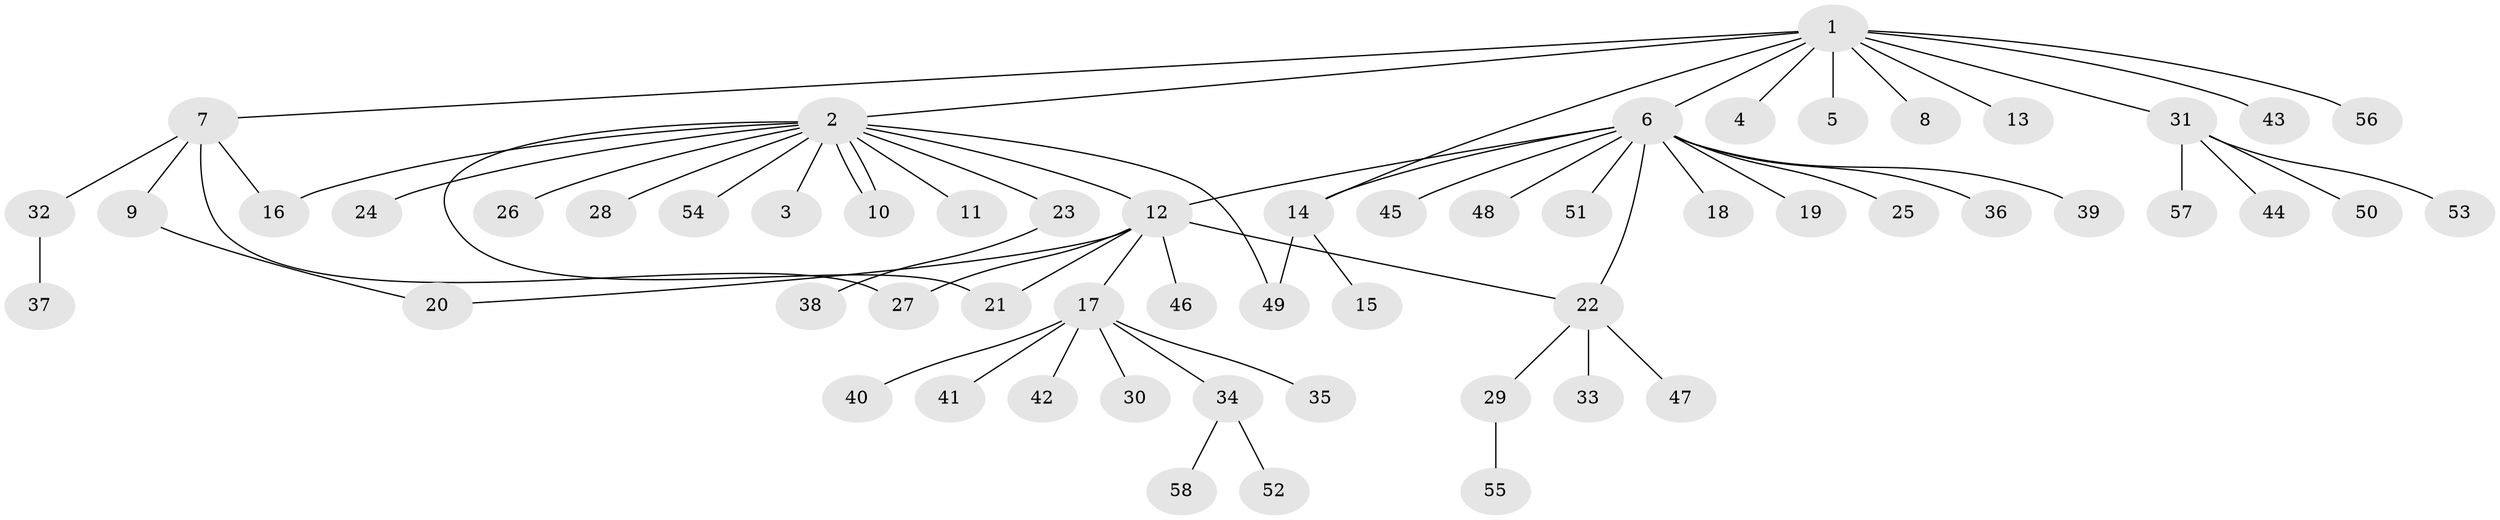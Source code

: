 // coarse degree distribution, {6: 0.08333333333333333, 4: 0.125, 1: 0.5, 5: 0.08333333333333333, 7: 0.041666666666666664, 3: 0.041666666666666664, 2: 0.125}
// Generated by graph-tools (version 1.1) at 2025/50/03/04/25 22:50:38]
// undirected, 58 vertices, 66 edges
graph export_dot {
  node [color=gray90,style=filled];
  1;
  2;
  3;
  4;
  5;
  6;
  7;
  8;
  9;
  10;
  11;
  12;
  13;
  14;
  15;
  16;
  17;
  18;
  19;
  20;
  21;
  22;
  23;
  24;
  25;
  26;
  27;
  28;
  29;
  30;
  31;
  32;
  33;
  34;
  35;
  36;
  37;
  38;
  39;
  40;
  41;
  42;
  43;
  44;
  45;
  46;
  47;
  48;
  49;
  50;
  51;
  52;
  53;
  54;
  55;
  56;
  57;
  58;
  1 -- 2;
  1 -- 4;
  1 -- 5;
  1 -- 6;
  1 -- 7;
  1 -- 8;
  1 -- 13;
  1 -- 14;
  1 -- 31;
  1 -- 43;
  1 -- 56;
  2 -- 3;
  2 -- 10;
  2 -- 10;
  2 -- 11;
  2 -- 12;
  2 -- 16;
  2 -- 21;
  2 -- 23;
  2 -- 24;
  2 -- 26;
  2 -- 28;
  2 -- 49;
  2 -- 54;
  6 -- 12;
  6 -- 14;
  6 -- 18;
  6 -- 19;
  6 -- 22;
  6 -- 25;
  6 -- 36;
  6 -- 39;
  6 -- 45;
  6 -- 48;
  6 -- 51;
  7 -- 9;
  7 -- 16;
  7 -- 27;
  7 -- 32;
  9 -- 20;
  12 -- 17;
  12 -- 20;
  12 -- 21;
  12 -- 22;
  12 -- 27;
  12 -- 46;
  14 -- 15;
  14 -- 49;
  17 -- 30;
  17 -- 34;
  17 -- 35;
  17 -- 40;
  17 -- 41;
  17 -- 42;
  22 -- 29;
  22 -- 33;
  22 -- 47;
  23 -- 38;
  29 -- 55;
  31 -- 44;
  31 -- 50;
  31 -- 53;
  31 -- 57;
  32 -- 37;
  34 -- 52;
  34 -- 58;
}

